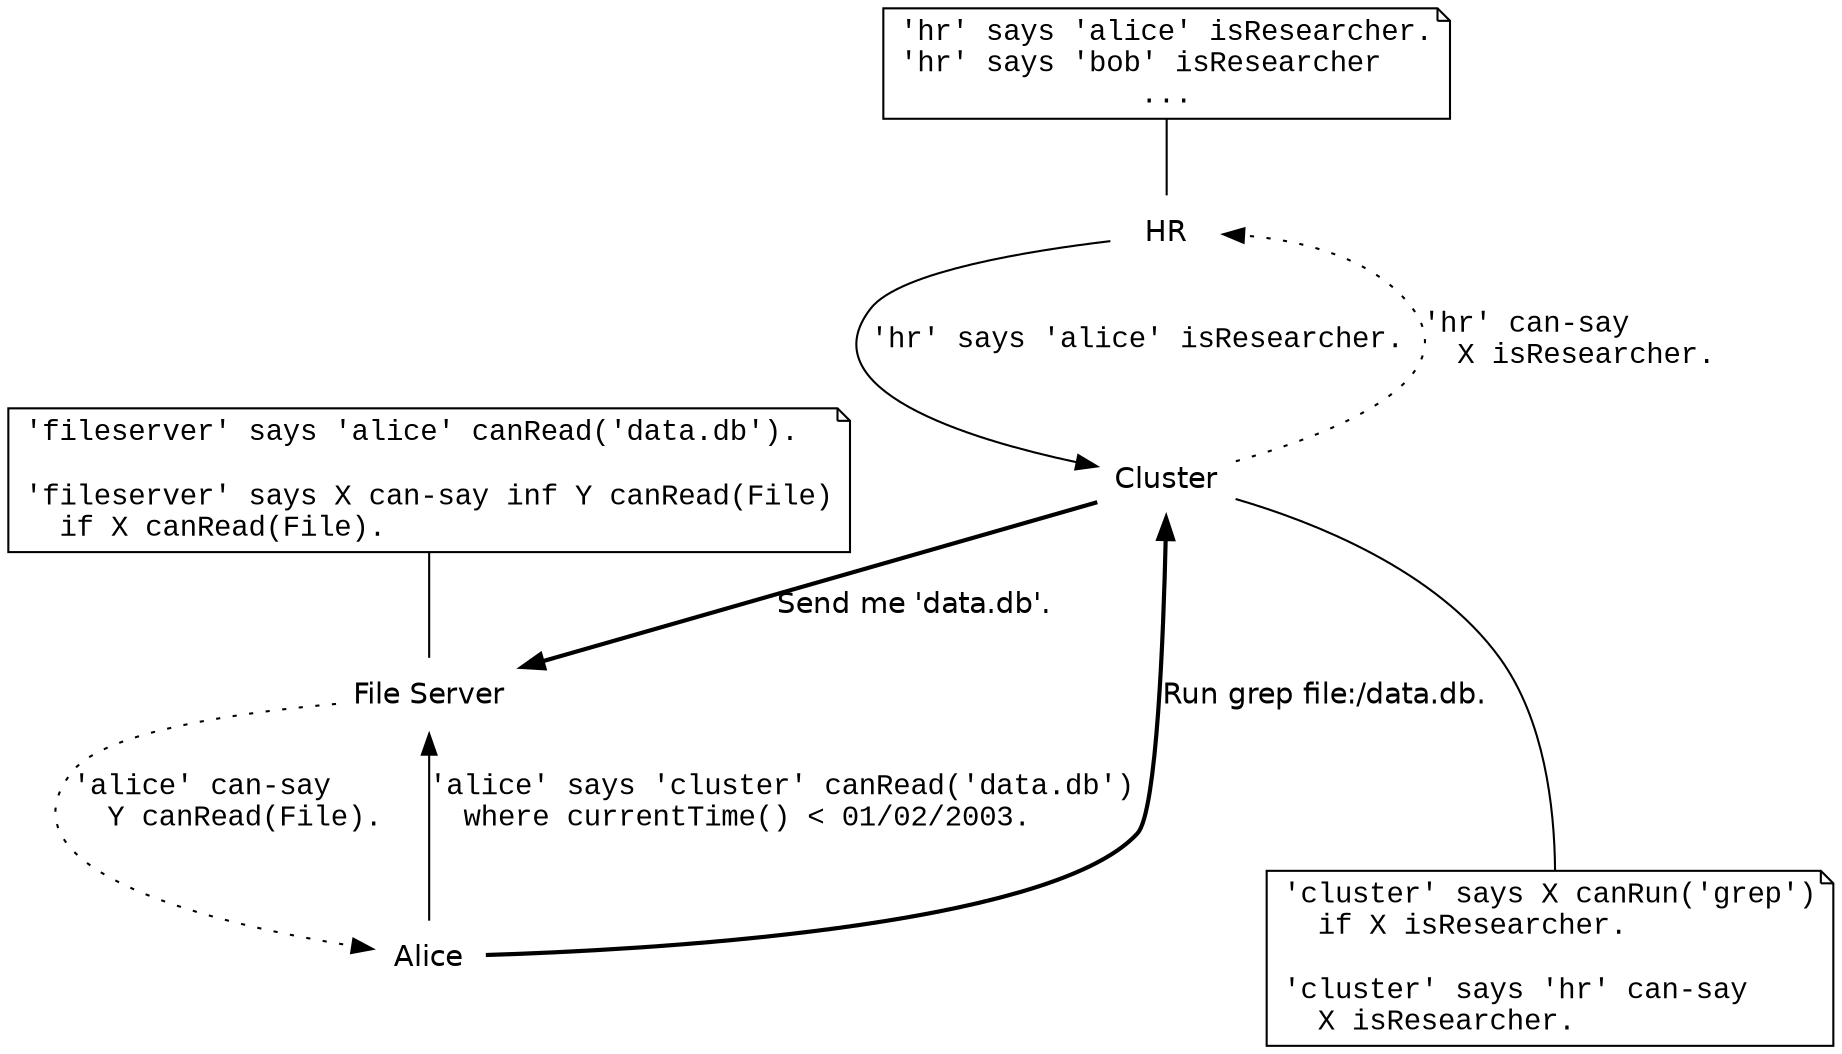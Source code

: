 digraph {
	spline=true;
	overlap=false;
	concentrate=false;
	rankdir=TB;
	
	graph [fontname="helvetica"];

	node [fontname="helvetica" shape=plaintext];
	hr [label="HR"];
	cluster [label="Cluster"];
	alice [label="Alice"];
	files [label="File Server"];

	node [fontname="courier new" shape=note];
	f1 [label="'fileserver' says 'alice' canRead('data.db').\l\l'fileserver' says X can-say inf Y canRead(File)\l  if X canRead(File).\l"];
	c1 [label="'cluster' says X canRun('grep')\l  if X isResearcher.\l\l'cluster' says 'hr' can-say\l  X isResearcher.\l"];
	h1 [label="'hr' says 'alice' isResearcher.\l'hr' says 'bob' isResearcher\l..."];

	{ rank=same cluster f1 };
	{ rank=same alice c1 };
	
	
	edge [fontname="helvetica" style=bold];
	cluster -> files [label="Send me 'data.db'."];
	alice -> cluster [label="Run grep file:/data.db."];

	edge [fontname="courier new" style=dotted];
	files -> alice [label="'alice' can-say\l  Y canRead(File).\l"];
	cluster -> hr [label="'hr' can-say\l  X isResearcher.\l"];

	edge [fontname="courier new" style=solid];
	alice -> files [label="'alice' says 'cluster' canRead('data.db')\l  where currentTime() < 01/02/2003.\l"];
	hr -> cluster [label="'hr' says 'alice' isResearcher."];

	edge [arrowhead=none arrowtail=none style=solid];
	files -> f1;
	c1 -> cluster;
	h1 -> hr;
}	